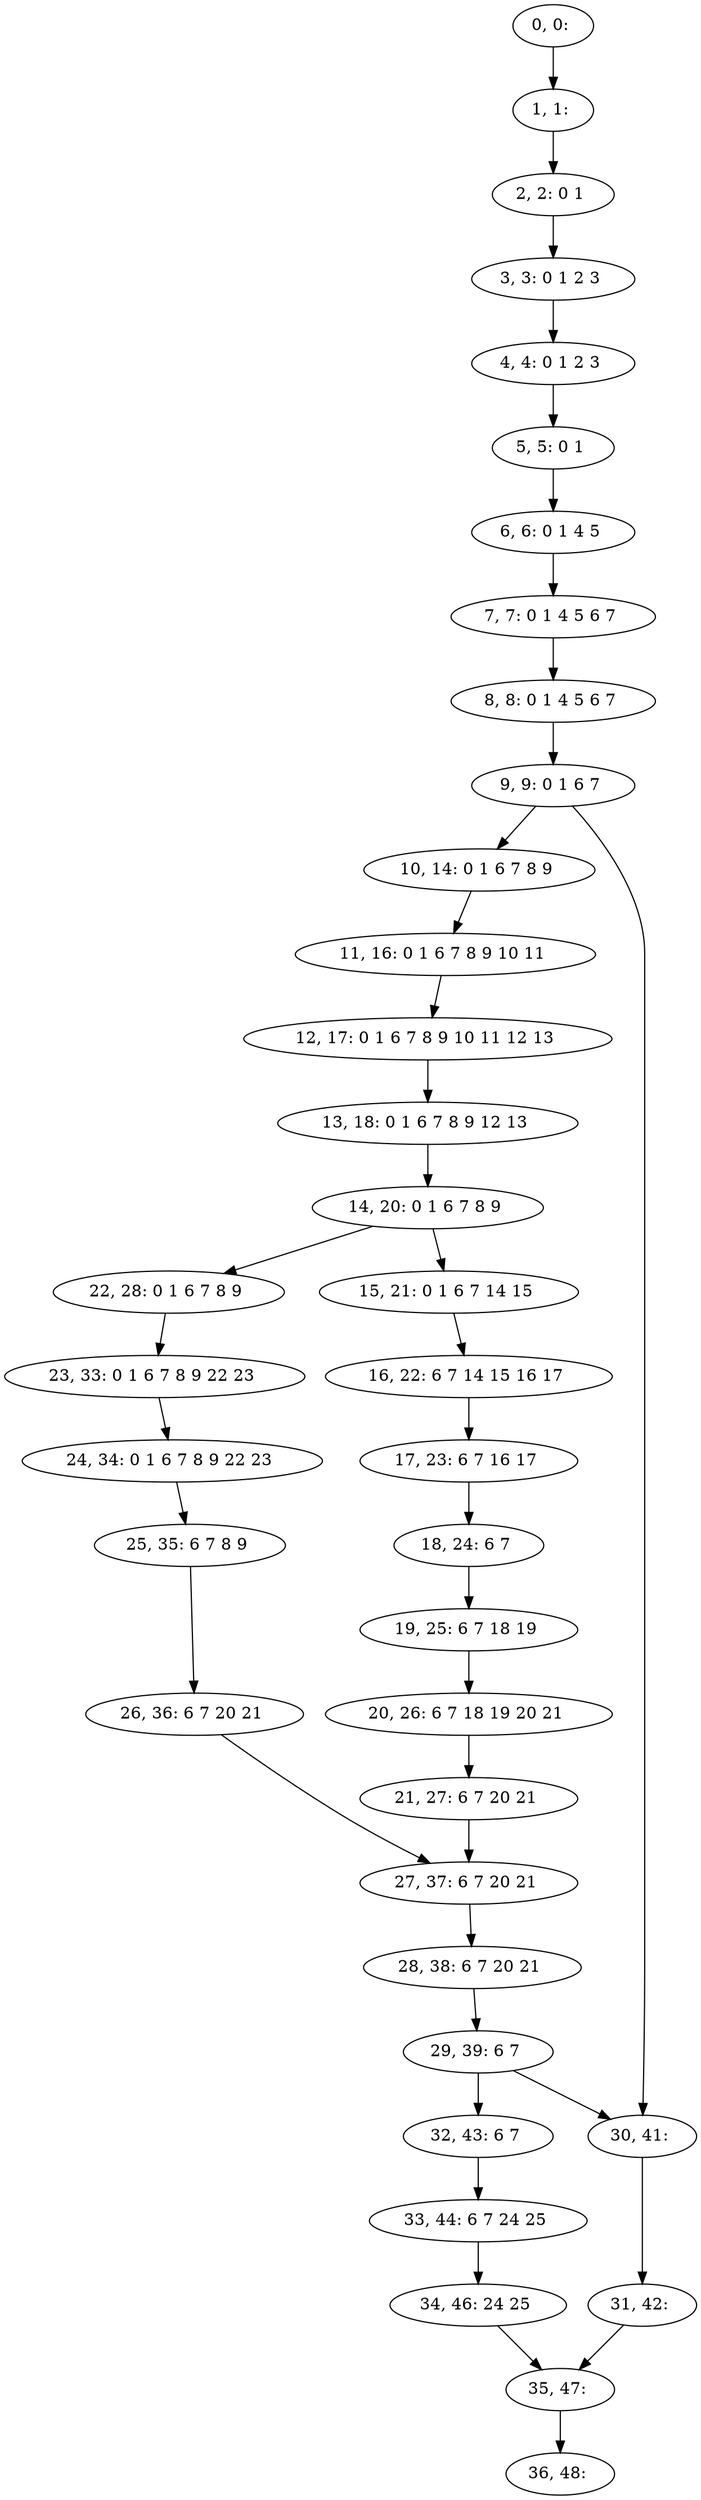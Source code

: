 digraph G {
0[label="0, 0: "];
1[label="1, 1: "];
2[label="2, 2: 0 1 "];
3[label="3, 3: 0 1 2 3 "];
4[label="4, 4: 0 1 2 3 "];
5[label="5, 5: 0 1 "];
6[label="6, 6: 0 1 4 5 "];
7[label="7, 7: 0 1 4 5 6 7 "];
8[label="8, 8: 0 1 4 5 6 7 "];
9[label="9, 9: 0 1 6 7 "];
10[label="10, 14: 0 1 6 7 8 9 "];
11[label="11, 16: 0 1 6 7 8 9 10 11 "];
12[label="12, 17: 0 1 6 7 8 9 10 11 12 13 "];
13[label="13, 18: 0 1 6 7 8 9 12 13 "];
14[label="14, 20: 0 1 6 7 8 9 "];
15[label="15, 21: 0 1 6 7 14 15 "];
16[label="16, 22: 6 7 14 15 16 17 "];
17[label="17, 23: 6 7 16 17 "];
18[label="18, 24: 6 7 "];
19[label="19, 25: 6 7 18 19 "];
20[label="20, 26: 6 7 18 19 20 21 "];
21[label="21, 27: 6 7 20 21 "];
22[label="22, 28: 0 1 6 7 8 9 "];
23[label="23, 33: 0 1 6 7 8 9 22 23 "];
24[label="24, 34: 0 1 6 7 8 9 22 23 "];
25[label="25, 35: 6 7 8 9 "];
26[label="26, 36: 6 7 20 21 "];
27[label="27, 37: 6 7 20 21 "];
28[label="28, 38: 6 7 20 21 "];
29[label="29, 39: 6 7 "];
30[label="30, 41: "];
31[label="31, 42: "];
32[label="32, 43: 6 7 "];
33[label="33, 44: 6 7 24 25 "];
34[label="34, 46: 24 25 "];
35[label="35, 47: "];
36[label="36, 48: "];
0->1 ;
1->2 ;
2->3 ;
3->4 ;
4->5 ;
5->6 ;
6->7 ;
7->8 ;
8->9 ;
9->10 ;
9->30 ;
10->11 ;
11->12 ;
12->13 ;
13->14 ;
14->15 ;
14->22 ;
15->16 ;
16->17 ;
17->18 ;
18->19 ;
19->20 ;
20->21 ;
21->27 ;
22->23 ;
23->24 ;
24->25 ;
25->26 ;
26->27 ;
27->28 ;
28->29 ;
29->30 ;
29->32 ;
30->31 ;
31->35 ;
32->33 ;
33->34 ;
34->35 ;
35->36 ;
}
